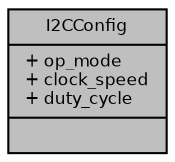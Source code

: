 digraph "I2CConfig"
{
  bgcolor="transparent";
  edge [fontname="Helvetica",fontsize="8",labelfontname="Helvetica",labelfontsize="8"];
  node [fontname="Helvetica",fontsize="8",shape=record];
  Node1 [label="{I2CConfig\n|+ op_mode\l+ clock_speed\l+ duty_cycle\l|}",height=0.2,width=0.4,color="black", fillcolor="grey75", style="filled", fontcolor="black"];
}
